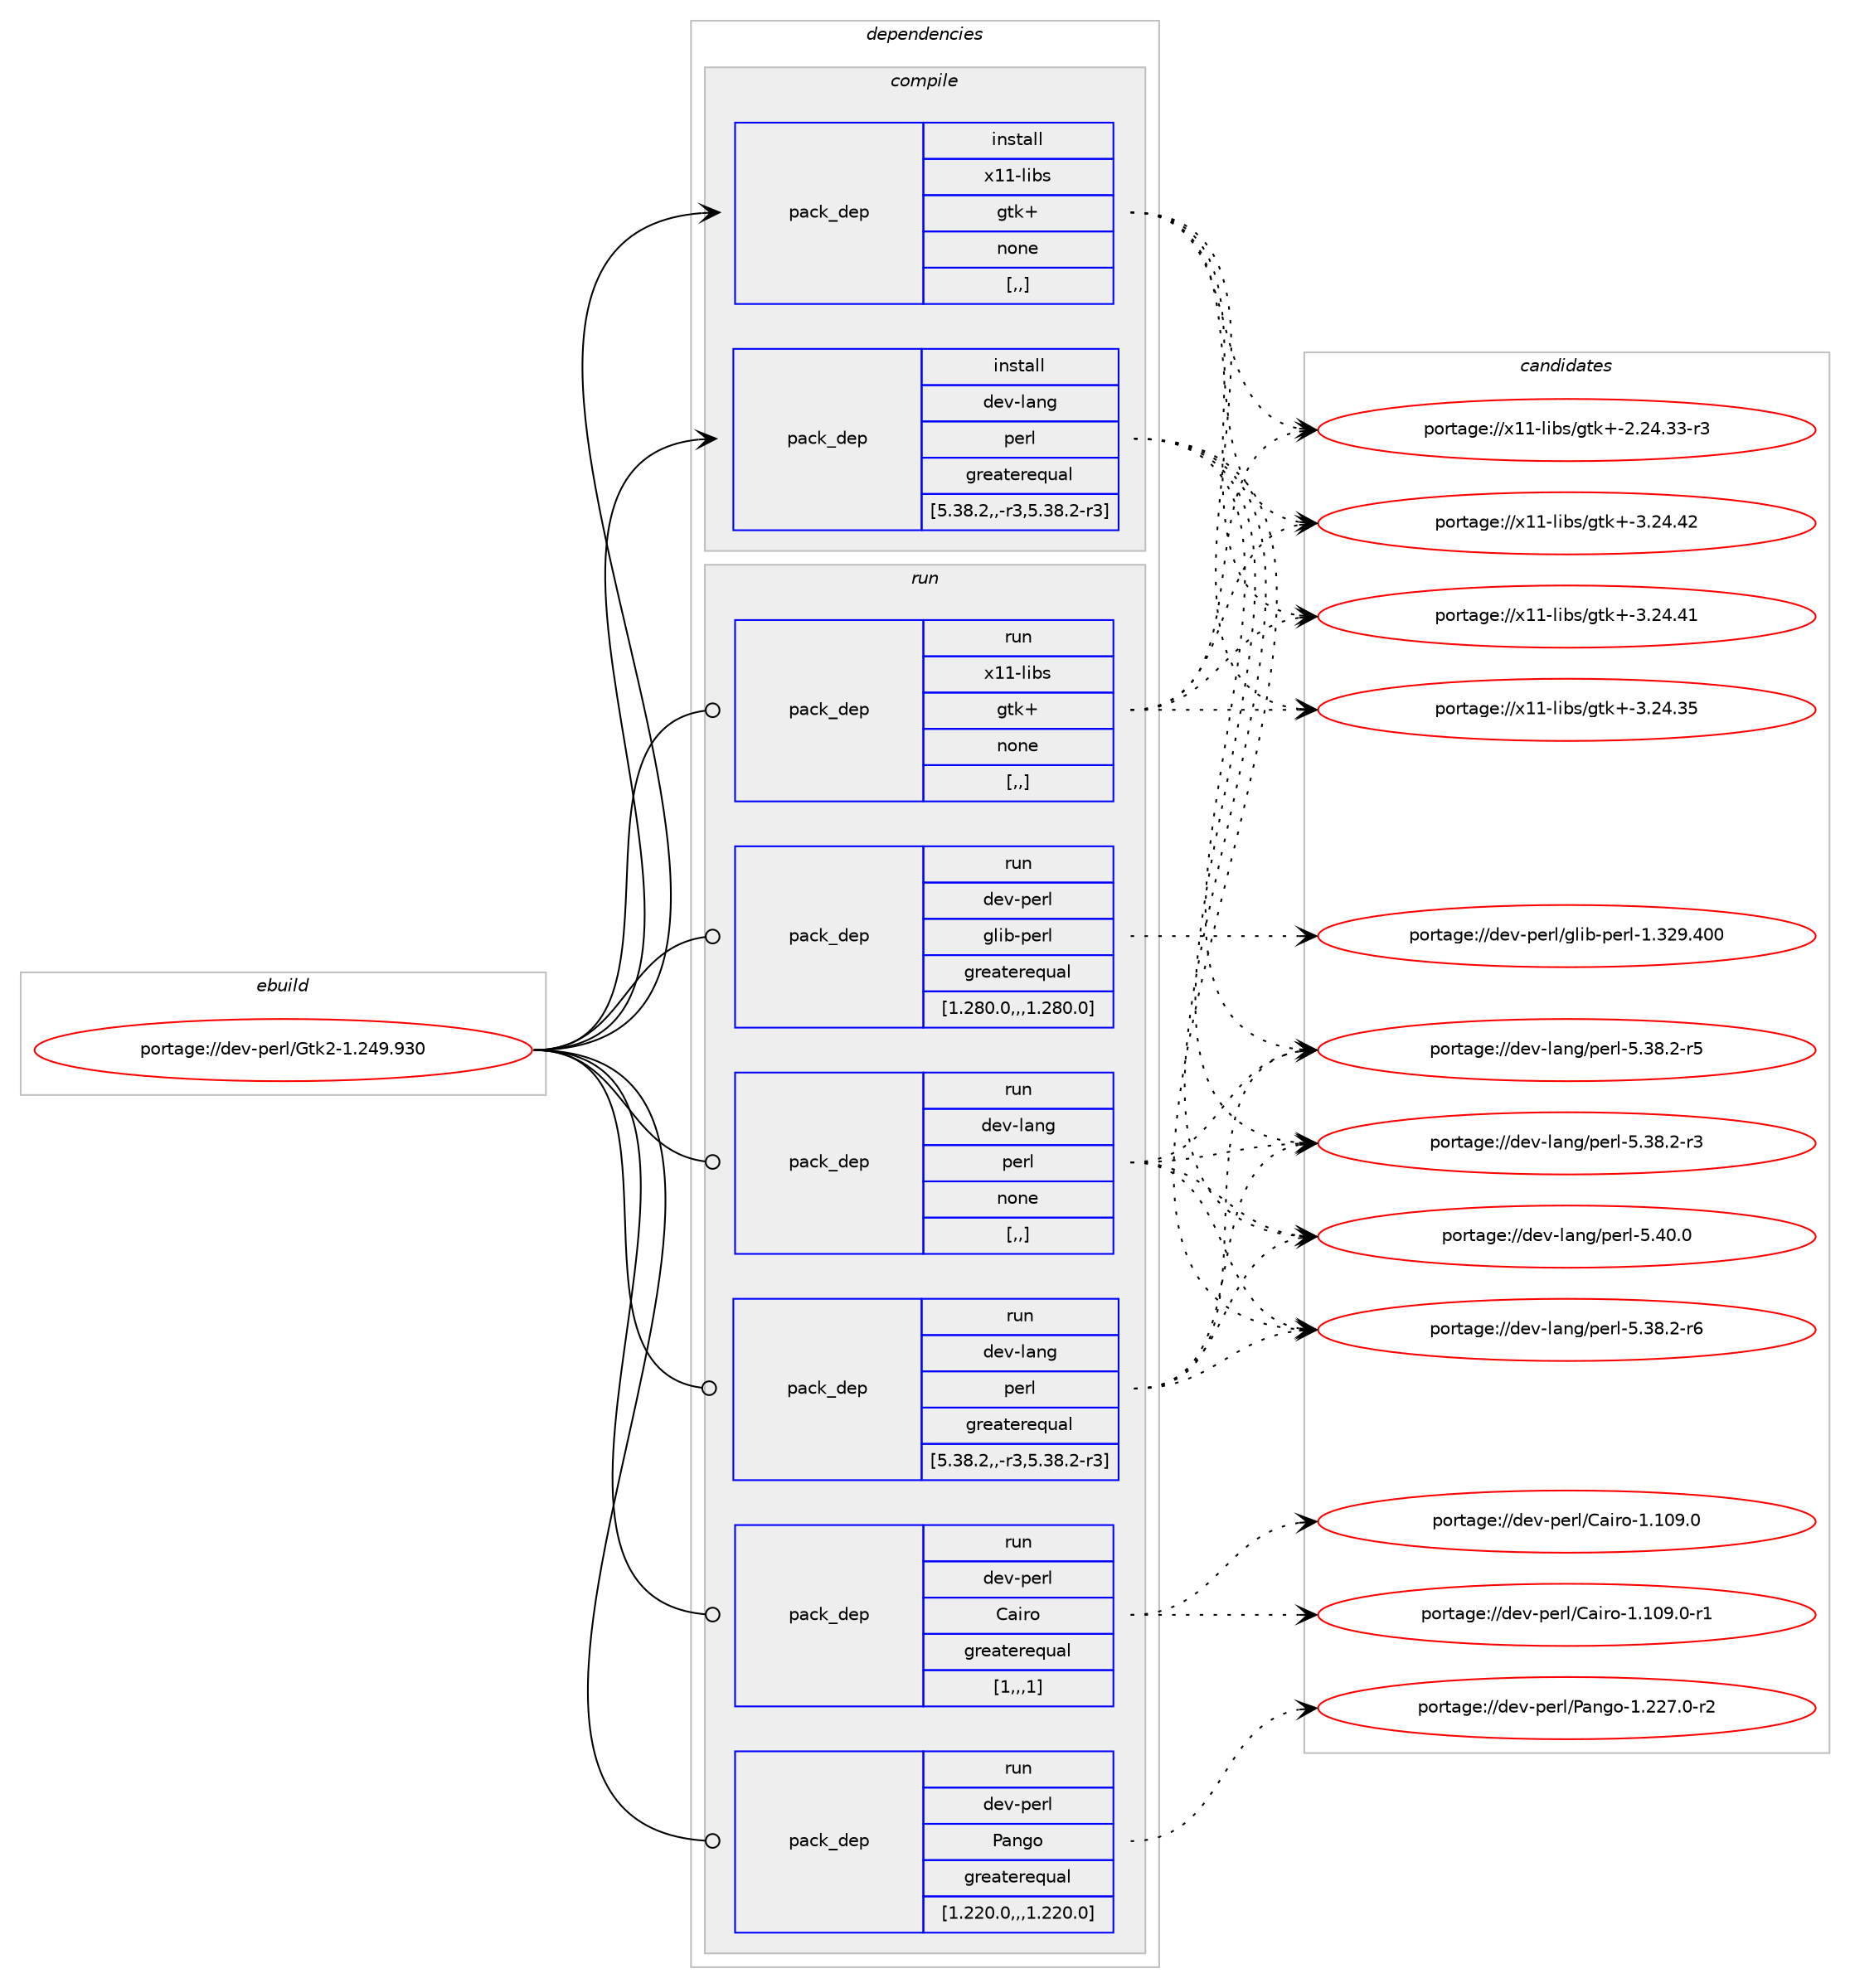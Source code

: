 digraph prolog {

# *************
# Graph options
# *************

newrank=true;
concentrate=true;
compound=true;
graph [rankdir=LR,fontname=Helvetica,fontsize=10,ranksep=1.5];#, ranksep=2.5, nodesep=0.2];
edge  [arrowhead=vee];
node  [fontname=Helvetica,fontsize=10];

# **********
# The ebuild
# **********

subgraph cluster_leftcol {
color=gray;
label=<<i>ebuild</i>>;
id [label="portage://dev-perl/Gtk2-1.249.930", color=red, width=4, href="../dev-perl/Gtk2-1.249.930.svg"];
}

# ****************
# The dependencies
# ****************

subgraph cluster_midcol {
color=gray;
label=<<i>dependencies</i>>;
subgraph cluster_compile {
fillcolor="#eeeeee";
style=filled;
label=<<i>compile</i>>;
subgraph pack100094 {
dependency131327 [label=<<TABLE BORDER="0" CELLBORDER="1" CELLSPACING="0" CELLPADDING="4" WIDTH="220"><TR><TD ROWSPAN="6" CELLPADDING="30">pack_dep</TD></TR><TR><TD WIDTH="110">install</TD></TR><TR><TD>dev-lang</TD></TR><TR><TD>perl</TD></TR><TR><TD>greaterequal</TD></TR><TR><TD>[5.38.2,,-r3,5.38.2-r3]</TD></TR></TABLE>>, shape=none, color=blue];
}
id:e -> dependency131327:w [weight=20,style="solid",arrowhead="vee"];
subgraph pack100095 {
dependency131328 [label=<<TABLE BORDER="0" CELLBORDER="1" CELLSPACING="0" CELLPADDING="4" WIDTH="220"><TR><TD ROWSPAN="6" CELLPADDING="30">pack_dep</TD></TR><TR><TD WIDTH="110">install</TD></TR><TR><TD>x11-libs</TD></TR><TR><TD>gtk+</TD></TR><TR><TD>none</TD></TR><TR><TD>[,,]</TD></TR></TABLE>>, shape=none, color=blue];
}
id:e -> dependency131328:w [weight=20,style="solid",arrowhead="vee"];
}
subgraph cluster_compileandrun {
fillcolor="#eeeeee";
style=filled;
label=<<i>compile and run</i>>;
}
subgraph cluster_run {
fillcolor="#eeeeee";
style=filled;
label=<<i>run</i>>;
subgraph pack100096 {
dependency131329 [label=<<TABLE BORDER="0" CELLBORDER="1" CELLSPACING="0" CELLPADDING="4" WIDTH="220"><TR><TD ROWSPAN="6" CELLPADDING="30">pack_dep</TD></TR><TR><TD WIDTH="110">run</TD></TR><TR><TD>dev-lang</TD></TR><TR><TD>perl</TD></TR><TR><TD>greaterequal</TD></TR><TR><TD>[5.38.2,,-r3,5.38.2-r3]</TD></TR></TABLE>>, shape=none, color=blue];
}
id:e -> dependency131329:w [weight=20,style="solid",arrowhead="odot"];
subgraph pack100097 {
dependency131330 [label=<<TABLE BORDER="0" CELLBORDER="1" CELLSPACING="0" CELLPADDING="4" WIDTH="220"><TR><TD ROWSPAN="6" CELLPADDING="30">pack_dep</TD></TR><TR><TD WIDTH="110">run</TD></TR><TR><TD>dev-lang</TD></TR><TR><TD>perl</TD></TR><TR><TD>none</TD></TR><TR><TD>[,,]</TD></TR></TABLE>>, shape=none, color=blue];
}
id:e -> dependency131330:w [weight=20,style="solid",arrowhead="odot"];
subgraph pack100098 {
dependency131331 [label=<<TABLE BORDER="0" CELLBORDER="1" CELLSPACING="0" CELLPADDING="4" WIDTH="220"><TR><TD ROWSPAN="6" CELLPADDING="30">pack_dep</TD></TR><TR><TD WIDTH="110">run</TD></TR><TR><TD>dev-perl</TD></TR><TR><TD>Cairo</TD></TR><TR><TD>greaterequal</TD></TR><TR><TD>[1,,,1]</TD></TR></TABLE>>, shape=none, color=blue];
}
id:e -> dependency131331:w [weight=20,style="solid",arrowhead="odot"];
subgraph pack100099 {
dependency131332 [label=<<TABLE BORDER="0" CELLBORDER="1" CELLSPACING="0" CELLPADDING="4" WIDTH="220"><TR><TD ROWSPAN="6" CELLPADDING="30">pack_dep</TD></TR><TR><TD WIDTH="110">run</TD></TR><TR><TD>dev-perl</TD></TR><TR><TD>Pango</TD></TR><TR><TD>greaterequal</TD></TR><TR><TD>[1.220.0,,,1.220.0]</TD></TR></TABLE>>, shape=none, color=blue];
}
id:e -> dependency131332:w [weight=20,style="solid",arrowhead="odot"];
subgraph pack100100 {
dependency131333 [label=<<TABLE BORDER="0" CELLBORDER="1" CELLSPACING="0" CELLPADDING="4" WIDTH="220"><TR><TD ROWSPAN="6" CELLPADDING="30">pack_dep</TD></TR><TR><TD WIDTH="110">run</TD></TR><TR><TD>dev-perl</TD></TR><TR><TD>glib-perl</TD></TR><TR><TD>greaterequal</TD></TR><TR><TD>[1.280.0,,,1.280.0]</TD></TR></TABLE>>, shape=none, color=blue];
}
id:e -> dependency131333:w [weight=20,style="solid",arrowhead="odot"];
subgraph pack100101 {
dependency131334 [label=<<TABLE BORDER="0" CELLBORDER="1" CELLSPACING="0" CELLPADDING="4" WIDTH="220"><TR><TD ROWSPAN="6" CELLPADDING="30">pack_dep</TD></TR><TR><TD WIDTH="110">run</TD></TR><TR><TD>x11-libs</TD></TR><TR><TD>gtk+</TD></TR><TR><TD>none</TD></TR><TR><TD>[,,]</TD></TR></TABLE>>, shape=none, color=blue];
}
id:e -> dependency131334:w [weight=20,style="solid",arrowhead="odot"];
}
}

# **************
# The candidates
# **************

subgraph cluster_choices {
rank=same;
color=gray;
label=<<i>candidates</i>>;

subgraph choice100094 {
color=black;
nodesep=1;
choice10010111845108971101034711210111410845534652484648 [label="portage://dev-lang/perl-5.40.0", color=red, width=4,href="../dev-lang/perl-5.40.0.svg"];
choice100101118451089711010347112101114108455346515646504511454 [label="portage://dev-lang/perl-5.38.2-r6", color=red, width=4,href="../dev-lang/perl-5.38.2-r6.svg"];
choice100101118451089711010347112101114108455346515646504511453 [label="portage://dev-lang/perl-5.38.2-r5", color=red, width=4,href="../dev-lang/perl-5.38.2-r5.svg"];
choice100101118451089711010347112101114108455346515646504511451 [label="portage://dev-lang/perl-5.38.2-r3", color=red, width=4,href="../dev-lang/perl-5.38.2-r3.svg"];
dependency131327:e -> choice10010111845108971101034711210111410845534652484648:w [style=dotted,weight="100"];
dependency131327:e -> choice100101118451089711010347112101114108455346515646504511454:w [style=dotted,weight="100"];
dependency131327:e -> choice100101118451089711010347112101114108455346515646504511453:w [style=dotted,weight="100"];
dependency131327:e -> choice100101118451089711010347112101114108455346515646504511451:w [style=dotted,weight="100"];
}
subgraph choice100095 {
color=black;
nodesep=1;
choice1204949451081059811547103116107434551465052465250 [label="portage://x11-libs/gtk+-3.24.42", color=red, width=4,href="../x11-libs/gtk+-3.24.42.svg"];
choice1204949451081059811547103116107434551465052465249 [label="portage://x11-libs/gtk+-3.24.41", color=red, width=4,href="../x11-libs/gtk+-3.24.41.svg"];
choice1204949451081059811547103116107434551465052465153 [label="portage://x11-libs/gtk+-3.24.35", color=red, width=4,href="../x11-libs/gtk+-3.24.35.svg"];
choice12049494510810598115471031161074345504650524651514511451 [label="portage://x11-libs/gtk+-2.24.33-r3", color=red, width=4,href="../x11-libs/gtk+-2.24.33-r3.svg"];
dependency131328:e -> choice1204949451081059811547103116107434551465052465250:w [style=dotted,weight="100"];
dependency131328:e -> choice1204949451081059811547103116107434551465052465249:w [style=dotted,weight="100"];
dependency131328:e -> choice1204949451081059811547103116107434551465052465153:w [style=dotted,weight="100"];
dependency131328:e -> choice12049494510810598115471031161074345504650524651514511451:w [style=dotted,weight="100"];
}
subgraph choice100096 {
color=black;
nodesep=1;
choice10010111845108971101034711210111410845534652484648 [label="portage://dev-lang/perl-5.40.0", color=red, width=4,href="../dev-lang/perl-5.40.0.svg"];
choice100101118451089711010347112101114108455346515646504511454 [label="portage://dev-lang/perl-5.38.2-r6", color=red, width=4,href="../dev-lang/perl-5.38.2-r6.svg"];
choice100101118451089711010347112101114108455346515646504511453 [label="portage://dev-lang/perl-5.38.2-r5", color=red, width=4,href="../dev-lang/perl-5.38.2-r5.svg"];
choice100101118451089711010347112101114108455346515646504511451 [label="portage://dev-lang/perl-5.38.2-r3", color=red, width=4,href="../dev-lang/perl-5.38.2-r3.svg"];
dependency131329:e -> choice10010111845108971101034711210111410845534652484648:w [style=dotted,weight="100"];
dependency131329:e -> choice100101118451089711010347112101114108455346515646504511454:w [style=dotted,weight="100"];
dependency131329:e -> choice100101118451089711010347112101114108455346515646504511453:w [style=dotted,weight="100"];
dependency131329:e -> choice100101118451089711010347112101114108455346515646504511451:w [style=dotted,weight="100"];
}
subgraph choice100097 {
color=black;
nodesep=1;
choice10010111845108971101034711210111410845534652484648 [label="portage://dev-lang/perl-5.40.0", color=red, width=4,href="../dev-lang/perl-5.40.0.svg"];
choice100101118451089711010347112101114108455346515646504511454 [label="portage://dev-lang/perl-5.38.2-r6", color=red, width=4,href="../dev-lang/perl-5.38.2-r6.svg"];
choice100101118451089711010347112101114108455346515646504511453 [label="portage://dev-lang/perl-5.38.2-r5", color=red, width=4,href="../dev-lang/perl-5.38.2-r5.svg"];
choice100101118451089711010347112101114108455346515646504511451 [label="portage://dev-lang/perl-5.38.2-r3", color=red, width=4,href="../dev-lang/perl-5.38.2-r3.svg"];
dependency131330:e -> choice10010111845108971101034711210111410845534652484648:w [style=dotted,weight="100"];
dependency131330:e -> choice100101118451089711010347112101114108455346515646504511454:w [style=dotted,weight="100"];
dependency131330:e -> choice100101118451089711010347112101114108455346515646504511453:w [style=dotted,weight="100"];
dependency131330:e -> choice100101118451089711010347112101114108455346515646504511451:w [style=dotted,weight="100"];
}
subgraph choice100098 {
color=black;
nodesep=1;
choice1001011184511210111410847679710511411145494649485746484511449 [label="portage://dev-perl/Cairo-1.109.0-r1", color=red, width=4,href="../dev-perl/Cairo-1.109.0-r1.svg"];
choice100101118451121011141084767971051141114549464948574648 [label="portage://dev-perl/Cairo-1.109.0", color=red, width=4,href="../dev-perl/Cairo-1.109.0.svg"];
dependency131331:e -> choice1001011184511210111410847679710511411145494649485746484511449:w [style=dotted,weight="100"];
dependency131331:e -> choice100101118451121011141084767971051141114549464948574648:w [style=dotted,weight="100"];
}
subgraph choice100099 {
color=black;
nodesep=1;
choice1001011184511210111410847809711010311145494650505546484511450 [label="portage://dev-perl/Pango-1.227.0-r2", color=red, width=4,href="../dev-perl/Pango-1.227.0-r2.svg"];
dependency131332:e -> choice1001011184511210111410847809711010311145494650505546484511450:w [style=dotted,weight="100"];
}
subgraph choice100100 {
color=black;
nodesep=1;
choice1001011184511210111410847103108105984511210111410845494651505746524848 [label="portage://dev-perl/glib-perl-1.329.400", color=red, width=4,href="../dev-perl/glib-perl-1.329.400.svg"];
dependency131333:e -> choice1001011184511210111410847103108105984511210111410845494651505746524848:w [style=dotted,weight="100"];
}
subgraph choice100101 {
color=black;
nodesep=1;
choice1204949451081059811547103116107434551465052465250 [label="portage://x11-libs/gtk+-3.24.42", color=red, width=4,href="../x11-libs/gtk+-3.24.42.svg"];
choice1204949451081059811547103116107434551465052465249 [label="portage://x11-libs/gtk+-3.24.41", color=red, width=4,href="../x11-libs/gtk+-3.24.41.svg"];
choice1204949451081059811547103116107434551465052465153 [label="portage://x11-libs/gtk+-3.24.35", color=red, width=4,href="../x11-libs/gtk+-3.24.35.svg"];
choice12049494510810598115471031161074345504650524651514511451 [label="portage://x11-libs/gtk+-2.24.33-r3", color=red, width=4,href="../x11-libs/gtk+-2.24.33-r3.svg"];
dependency131334:e -> choice1204949451081059811547103116107434551465052465250:w [style=dotted,weight="100"];
dependency131334:e -> choice1204949451081059811547103116107434551465052465249:w [style=dotted,weight="100"];
dependency131334:e -> choice1204949451081059811547103116107434551465052465153:w [style=dotted,weight="100"];
dependency131334:e -> choice12049494510810598115471031161074345504650524651514511451:w [style=dotted,weight="100"];
}
}

}
